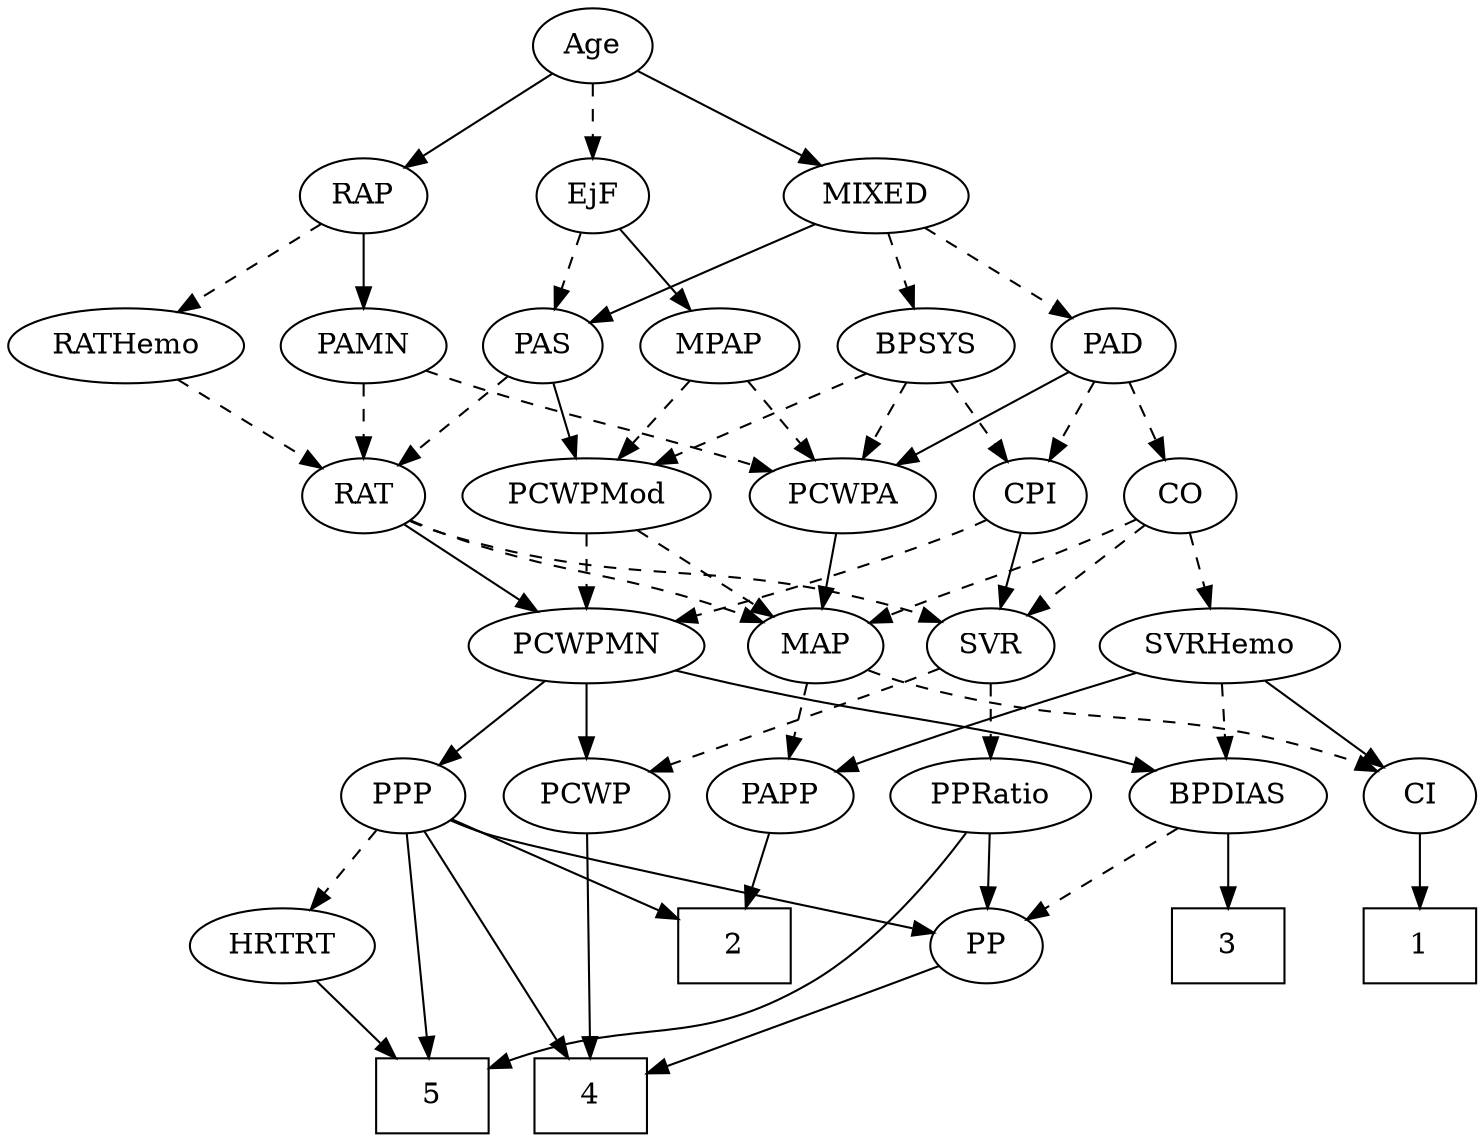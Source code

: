 strict digraph {
	graph [bb="0,0,639.4,540"];
	node [label="\N"];
	1	[height=0.5,
		pos="612.4,90",
		shape=box,
		width=0.75];
	2	[height=0.5,
		pos="311.4,90",
		shape=box,
		width=0.75];
	3	[height=0.5,
		pos="525.4,90",
		shape=box,
		width=0.75];
	4	[height=0.5,
		pos="252.4,18",
		shape=box,
		width=0.75];
	5	[height=0.5,
		pos="176.4,18",
		shape=box,
		width=0.75];
	Age	[height=0.5,
		pos="255.4,522",
		width=0.75];
	EjF	[height=0.5,
		pos="255.4,450",
		width=0.75];
	Age -> EjF	[pos="e,255.4,468.1 255.4,503.7 255.4,495.98 255.4,486.71 255.4,478.11",
		style=dashed];
	RAP	[height=0.5,
		pos="153.4,450",
		width=0.77632];
	Age -> RAP	[pos="e,171.82,463.64 237.16,508.49 221.3,497.6 198.12,481.69 180.16,469.37",
		style=solid];
	MIXED	[height=0.5,
		pos="383.4,450",
		width=1.1193];
	Age -> MIXED	[pos="e,358.83,464.43 275.68,509.91 295.59,499.02 326.32,482.21 349.87,469.33",
		style=solid];
	MPAP	[height=0.5,
		pos="314.4,378",
		width=0.97491];
	EjF -> MPAP	[pos="e,300.8,395.13 268.2,433.81 275.79,424.8 285.59,413.18 294.21,402.95",
		style=solid];
	PAS	[height=0.5,
		pos="234.4,378",
		width=0.75];
	EjF -> PAS	[pos="e,239.43,395.79 250.31,432.05 247.91,424.06 244.99,414.33 242.32,405.4",
		style=dashed];
	PAMN	[height=0.5,
		pos="153.4,378",
		width=1.011];
	RAP -> PAMN	[pos="e,153.4,396.1 153.4,431.7 153.4,423.98 153.4,414.71 153.4,406.11",
		style=solid];
	RATHemo	[height=0.5,
		pos="49.396,378",
		width=1.3721];
	RAP -> RATHemo	[pos="e,71.808,394.09 134.8,436.49 119.64,426.28 97.903,411.65 80.155,399.7",
		style=dashed];
	BPSYS	[height=0.5,
		pos="405.4,378",
		width=1.0471];
	MIXED -> BPSYS	[pos="e,399.97,396.28 388.72,432.05 391.17,424.26 394.14,414.82 396.89,406.08",
		style=dashed];
	PAD	[height=0.5,
		pos="489.4,378",
		width=0.79437];
	MIXED -> PAD	[pos="e,470.21,391.67 405.1,434.67 421.4,423.9 443.85,409.08 461.49,397.43",
		style=dashed];
	MIXED -> PAS	[pos="e,255.71,389.08 356.44,436.38 333.55,425.66 299.8,409.84 270.4,396 268.61,395.16 266.78,394.3 264.93,393.43",
		style=solid];
	PCWPMod	[height=0.5,
		pos="250.4,306",
		width=1.4443];
	MPAP -> PCWPMod	[pos="e,265.45,323.47 300.19,361.46 291.98,352.48 281.46,340.98 272.22,330.87",
		style=dashed];
	PCWPA	[height=0.5,
		pos="362.4,306",
		width=1.1555];
	MPAP -> PCWPA	[pos="e,350.99,323.63 325.53,360.76 331.38,352.23 338.68,341.58 345.24,332.02",
		style=dashed];
	CPI	[height=0.5,
		pos="449.4,306",
		width=0.75];
	BPSYS -> CPI	[pos="e,439.35,322.99 415.82,360.41 421.22,351.83 427.9,341.19 433.89,331.67",
		style=dashed];
	BPSYS -> PCWPMod	[pos="e,280.67,320.67 378.75,364.97 354.36,353.95 317.94,337.5 290.12,324.94",
		style=dashed];
	BPSYS -> PCWPA	[pos="e,372.51,323.47 395.21,360.41 390.01,351.95 383.59,341.49 377.8,332.08",
		style=dashed];
	CO	[height=0.5,
		pos="521.4,306",
		width=0.75];
	PAD -> CO	[pos="e,513.87,323.47 496.98,360.41 500.77,352.13 505.43,341.92 509.66,332.66",
		style=dashed];
	PAD -> CPI	[pos="e,458.62,323.15 480.12,360.76 475.22,352.19 469.11,341.49 463.62,331.9",
		style=dashed];
	PAD -> PCWPA	[pos="e,387.33,320.74 468.42,365.44 448.86,354.66 419.32,338.38 396.39,325.73",
		style=solid];
	SVR	[height=0.5,
		pos="425.4,234",
		width=0.77632];
	CO -> SVR	[pos="e,443.22,247.99 503.79,292.16 489.13,281.47 468.05,266.1 451.44,253.99",
		style=dashed];
	SVRHemo	[height=0.5,
		pos="523.4,234",
		width=1.3902];
	CO -> SVRHemo	[pos="e,522.91,252.1 521.89,287.7 522.11,279.98 522.38,270.71 522.62,262.11",
		style=dashed];
	MAP	[height=0.5,
		pos="349.4,234",
		width=0.84854];
	CO -> MAP	[pos="e,373.23,245.64 500.21,294.63 495.38,292.36 490.24,290.04 485.4,288 443.01,270.17 431.04,269.19 388.4,252 386.55,251.25 384.65,250.48 \
382.75,249.68",
		style=dashed];
	RAT	[height=0.5,
		pos="153.4,306",
		width=0.75827];
	PAS -> RAT	[pos="e,169.37,320.8 218.39,363.17 206.63,353.01 190.46,339.03 177.19,327.56",
		style=dashed];
	PAS -> PCWPMod	[pos="e,246.45,324.28 238.27,360.05 240.05,352.26 242.21,342.82 244.21,334.08",
		style=solid];
	PAMN -> RAT	[pos="e,153.4,324.1 153.4,359.7 153.4,351.98 153.4,342.71 153.4,334.11",
		style=dashed];
	PAMN -> PCWPA	[pos="e,330.59,317.68 181.4,366.16 187.01,364.06 192.87,361.92 198.4,360 248.18,342.68 261.28,340.33 311.4,324 314.5,322.99 317.71,321.93 \
320.94,320.87",
		style=dashed];
	RATHemo -> RAT	[pos="e,135.03,319.36 71.962,361.81 88.038,350.99 109.71,336.4 126.66,325",
		style=dashed];
	CPI -> SVR	[pos="e,431.15,251.79 443.59,288.05 440.84,280.06 437.51,270.33 434.45,261.4",
		style=solid];
	PCWPMN	[height=0.5,
		pos="250.4,234",
		width=1.3902];
	CPI -> PCWPMN	[pos="e,288.43,245.87 428.27,294.48 423.43,292.22 418.28,289.94 413.4,288 375.3,272.88 331,258.69 298.21,248.8",
		style=dashed];
	RAT -> SVR	[pos="e,404.45,246.02 173.96,294.16 178.91,291.86 184.26,289.64 189.4,288 275.42,260.48 303.37,279.52 389.4,252 391.27,251.4 393.18,250.72 \
395.08,249.99",
		style=dashed];
	RAT -> PCWPMN	[pos="e,228.99,250.45 171.19,292.16 185.07,282.14 204.65,268.02 220.86,256.31",
		style=solid];
	RAT -> MAP	[pos="e,325.88,245.5 174.49,294.4 179.33,292.14 184.49,289.88 189.4,288 241.38,268.06 257.03,270.92 309.4,252 311.76,251.15 314.18,250.23 \
316.6,249.28",
		style=dashed];
	PPRatio	[height=0.5,
		pos="425.4,162",
		width=1.1013];
	SVR -> PPRatio	[pos="e,425.4,180.1 425.4,215.7 425.4,207.98 425.4,198.71 425.4,190.11",
		style=dashed];
	PCWP	[height=0.5,
		pos="251.4,162",
		width=0.97491];
	SVR -> PCWP	[pos="e,278.85,173.62 403.81,222.49 399.09,220.28 394.1,218.01 389.4,216 348.25,198.44 337.15,196.06 295.4,180 293.05,179.1 290.64,178.17 \
288.21,177.23",
		style=dashed];
	PCWPMod -> PCWPMN	[pos="e,250.4,252.1 250.4,287.7 250.4,279.98 250.4,270.71 250.4,262.11",
		style=dashed];
	PCWPMod -> MAP	[pos="e,330.49,248.37 272.37,289.46 287.07,279.07 306.54,265.3 322.22,254.22",
		style=dashed];
	PCWPA -> MAP	[pos="e,352.57,252.1 359.18,287.7 357.75,279.98 356.03,270.71 354.43,262.11",
		style=solid];
	BPDIAS	[height=0.5,
		pos="525.4,162",
		width=1.1735];
	PCWPMN -> BPDIAS	[pos="e,494,174.05 287.75,221.84 294.91,219.81 302.37,217.78 309.4,216 382.16,197.6 402.02,199.9 474.4,180 477.59,179.12 480.88,178.16 \
484.18,177.16",
		style=solid];
	PPP	[height=0.5,
		pos="171.4,162",
		width=0.75];
	PCWPMN -> PPP	[pos="e,187.11,176.93 232.47,217.12 221.27,207.19 206.72,194.3 194.64,183.6",
		style=solid];
	PCWPMN -> PCWP	[pos="e,251.15,180.1 250.64,215.7 250.75,207.98 250.89,198.71 251.01,190.11",
		style=solid];
	SVRHemo -> BPDIAS	[pos="e,524.91,180.1 523.89,215.7 524.11,207.98 524.38,198.71 524.62,190.11",
		style=dashed];
	CI	[height=0.5,
		pos="612.4,162",
		width=0.75];
	SVRHemo -> CI	[pos="e,595.57,176.24 543.59,217.12 556.59,206.89 573.57,193.53 587.42,182.65",
		style=solid];
	PAPP	[height=0.5,
		pos="336.4,162",
		width=0.88464];
	SVRHemo -> PAPP	[pos="e,360.85,173.65 488.44,221.01 458.53,210.61 414.4,194.91 376.4,180 374.34,179.19 372.23,178.35 370.11,177.49",
		style=solid];
	BPDIAS -> 3	[pos="e,525.4,108.1 525.4,143.7 525.4,135.98 525.4,126.71 525.4,118.11",
		style=solid];
	PP	[height=0.5,
		pos="424.4,90",
		width=0.75];
	BPDIAS -> PP	[pos="e,442.41,103.48 503.98,146.15 488.54,135.45 467.6,120.94 451.07,109.49",
		style=dashed];
	MAP -> CI	[pos="e,591.82,173.8 372.59,221.89 377.71,219.72 383.17,217.62 388.4,216 469.67,190.85 495.51,206.37 576.4,180 578.32,179.37 580.27,178.67 \
582.22,177.91",
		style=dashed];
	MAP -> PAPP	[pos="e,339.6,180.28 346.25,216.05 344.82,208.35 343.09,199.03 341.48,190.36",
		style=dashed];
	PP -> 4	[pos="e,279.42,29.998 401.91,79.849 373.23,68.178 323.27,47.845 289.06,33.92",
		style=solid];
	PPP -> 2	[pos="e,284.03,104.68 192.36,150.52 214.09,139.65 248.52,122.44 274.77,109.31",
		style=solid];
	PPP -> 4	[pos="e,242.67,36.056 180.53,144.99 194.42,120.64 220.99,74.065 237.64,44.873",
		style=solid];
	PPP -> 5	[pos="e,175.79,36.189 172,143.87 172.85,119.67 174.42,75.211 175.43,46.393",
		style=solid];
	PPP -> PP	[pos="e,399,96.527 192.04,150.38 196.99,148.08 202.31,145.8 207.4,144 240.72,132.2 336.67,110.32 389.12,98.706",
		style=solid];
	HRTRT	[height=0.5,
		pos="108.4,90",
		width=1.1013];
	PPP -> HRTRT	[pos="e,123.06,107.29 158.03,146.15 149.86,137.07 139.21,125.24 129.88,114.87",
		style=dashed];
	PPRatio -> 5	[pos="e,203.75,31.195 415.16,144.25 401.97,124.1 377.17,90.653 347.4,72 296.23,39.943 273.42,55.853 216.4,36 215.36,35.64 214.32,35.267 \
213.27,34.882",
		style=solid];
	PPRatio -> PP	[pos="e,424.64,108.1 425.15,143.7 425.04,135.98 424.91,126.71 424.78,118.11",
		style=solid];
	PCWP -> 4	[pos="e,252.27,36.189 251.52,143.87 251.69,119.67 252,75.211 252.2,46.393",
		style=solid];
	CI -> 1	[pos="e,612.4,108.1 612.4,143.7 612.4,135.98 612.4,126.71 612.4,118.11",
		style=solid];
	PAPP -> 2	[pos="e,317.57,108.28 330.34,144.05 327.53,136.18 324.12,126.62 320.96,117.79",
		style=solid];
	HRTRT -> 5	[pos="e,159.6,36.292 123.83,73.116 132.32,64.373 143.04,53.334 152.59,43.51",
		style=solid];
}
